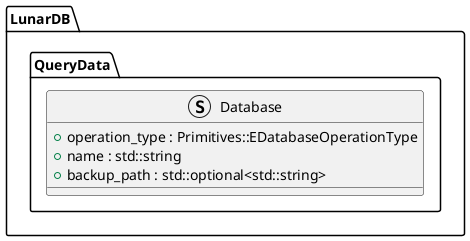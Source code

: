 @startuml Database

namespace LunarDB.QueryData {

struct Database {
    + operation_type : Primitives::EDatabaseOperationType
    + name : std::string
    + backup_path : std::optional<std::string>
}

}

@enduml
